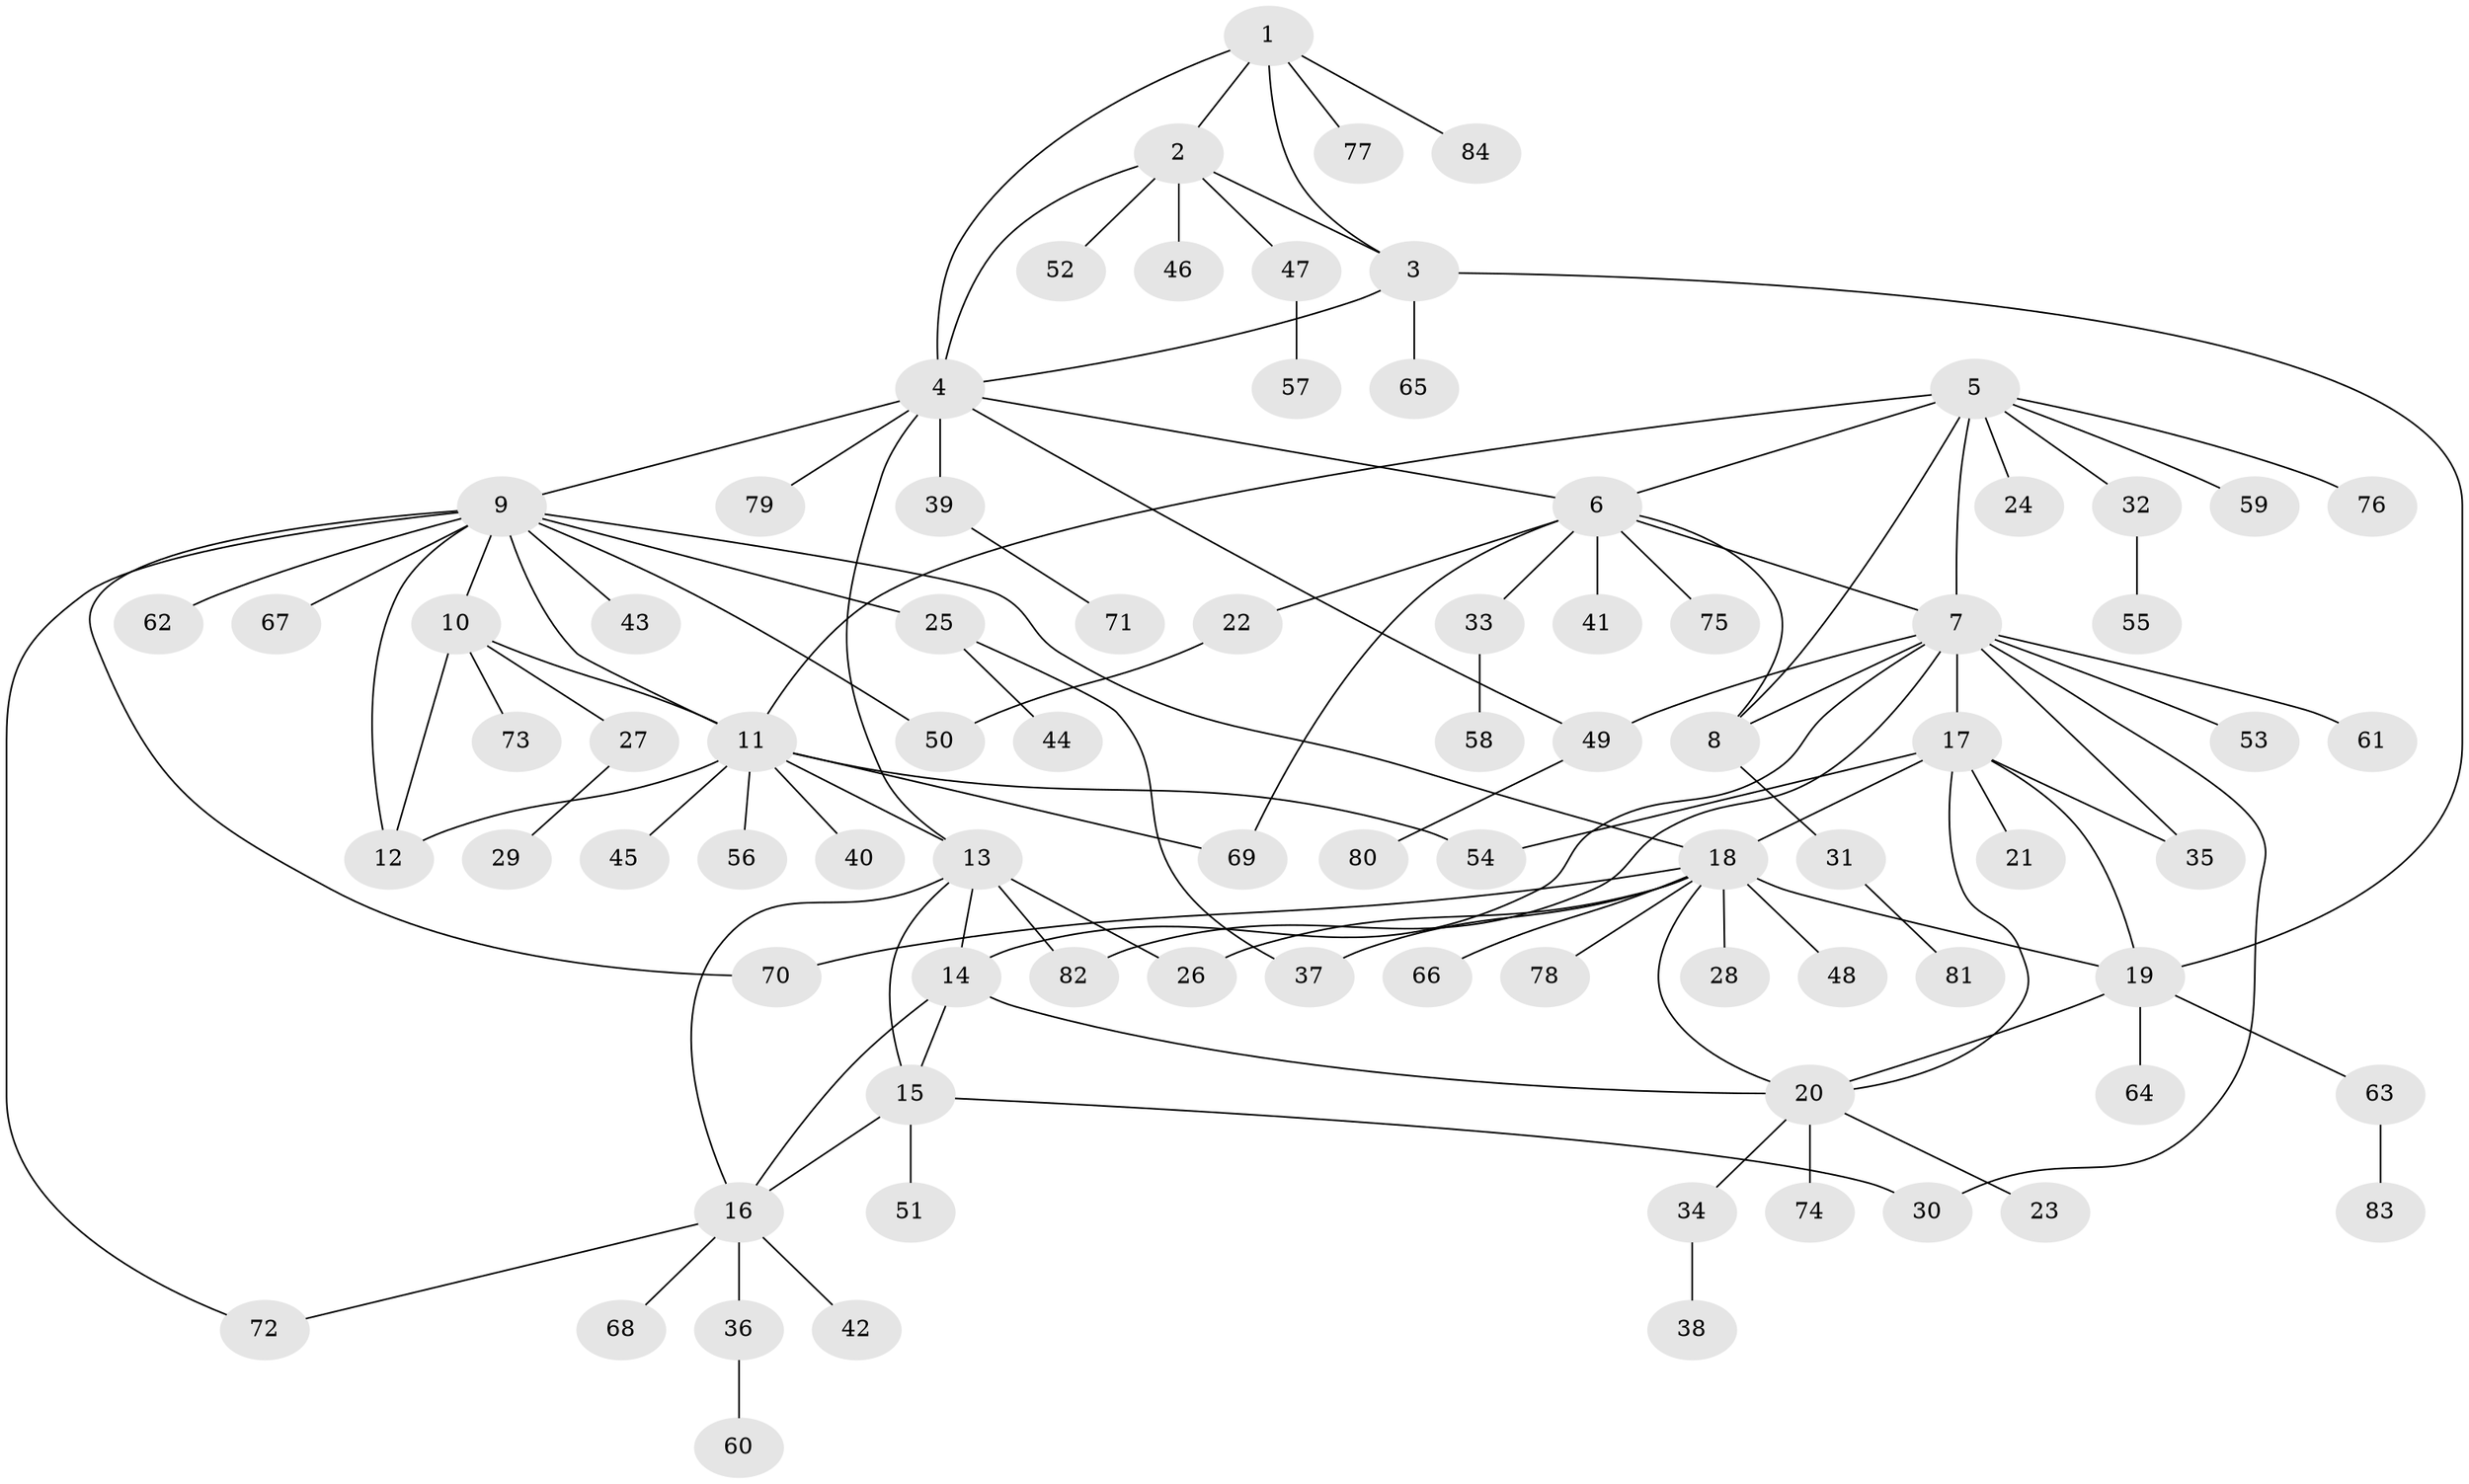 // coarse degree distribution, {5: 0.058823529411764705, 2: 0.20588235294117646, 6: 0.058823529411764705, 4: 0.058823529411764705, 1: 0.29411764705882354, 7: 0.11764705882352941, 3: 0.11764705882352941, 8: 0.08823529411764706}
// Generated by graph-tools (version 1.1) at 2025/37/03/04/25 23:37:34]
// undirected, 84 vertices, 115 edges
graph export_dot {
  node [color=gray90,style=filled];
  1;
  2;
  3;
  4;
  5;
  6;
  7;
  8;
  9;
  10;
  11;
  12;
  13;
  14;
  15;
  16;
  17;
  18;
  19;
  20;
  21;
  22;
  23;
  24;
  25;
  26;
  27;
  28;
  29;
  30;
  31;
  32;
  33;
  34;
  35;
  36;
  37;
  38;
  39;
  40;
  41;
  42;
  43;
  44;
  45;
  46;
  47;
  48;
  49;
  50;
  51;
  52;
  53;
  54;
  55;
  56;
  57;
  58;
  59;
  60;
  61;
  62;
  63;
  64;
  65;
  66;
  67;
  68;
  69;
  70;
  71;
  72;
  73;
  74;
  75;
  76;
  77;
  78;
  79;
  80;
  81;
  82;
  83;
  84;
  1 -- 2;
  1 -- 3;
  1 -- 4;
  1 -- 77;
  1 -- 84;
  2 -- 3;
  2 -- 4;
  2 -- 46;
  2 -- 47;
  2 -- 52;
  3 -- 4;
  3 -- 19;
  3 -- 65;
  4 -- 6;
  4 -- 9;
  4 -- 13;
  4 -- 39;
  4 -- 49;
  4 -- 79;
  5 -- 6;
  5 -- 7;
  5 -- 8;
  5 -- 11;
  5 -- 24;
  5 -- 32;
  5 -- 59;
  5 -- 76;
  6 -- 7;
  6 -- 8;
  6 -- 22;
  6 -- 33;
  6 -- 41;
  6 -- 69;
  6 -- 75;
  7 -- 8;
  7 -- 14;
  7 -- 17;
  7 -- 30;
  7 -- 35;
  7 -- 49;
  7 -- 53;
  7 -- 61;
  7 -- 82;
  8 -- 31;
  9 -- 10;
  9 -- 11;
  9 -- 12;
  9 -- 18;
  9 -- 25;
  9 -- 43;
  9 -- 50;
  9 -- 62;
  9 -- 67;
  9 -- 70;
  9 -- 72;
  10 -- 11;
  10 -- 12;
  10 -- 27;
  10 -- 73;
  11 -- 12;
  11 -- 13;
  11 -- 40;
  11 -- 45;
  11 -- 54;
  11 -- 56;
  11 -- 69;
  13 -- 14;
  13 -- 15;
  13 -- 16;
  13 -- 26;
  13 -- 82;
  14 -- 15;
  14 -- 16;
  14 -- 20;
  15 -- 16;
  15 -- 30;
  15 -- 51;
  16 -- 36;
  16 -- 42;
  16 -- 68;
  16 -- 72;
  17 -- 18;
  17 -- 19;
  17 -- 20;
  17 -- 21;
  17 -- 35;
  17 -- 54;
  18 -- 19;
  18 -- 20;
  18 -- 26;
  18 -- 28;
  18 -- 37;
  18 -- 48;
  18 -- 66;
  18 -- 70;
  18 -- 78;
  19 -- 20;
  19 -- 63;
  19 -- 64;
  20 -- 23;
  20 -- 34;
  20 -- 74;
  22 -- 50;
  25 -- 37;
  25 -- 44;
  27 -- 29;
  31 -- 81;
  32 -- 55;
  33 -- 58;
  34 -- 38;
  36 -- 60;
  39 -- 71;
  47 -- 57;
  49 -- 80;
  63 -- 83;
}
